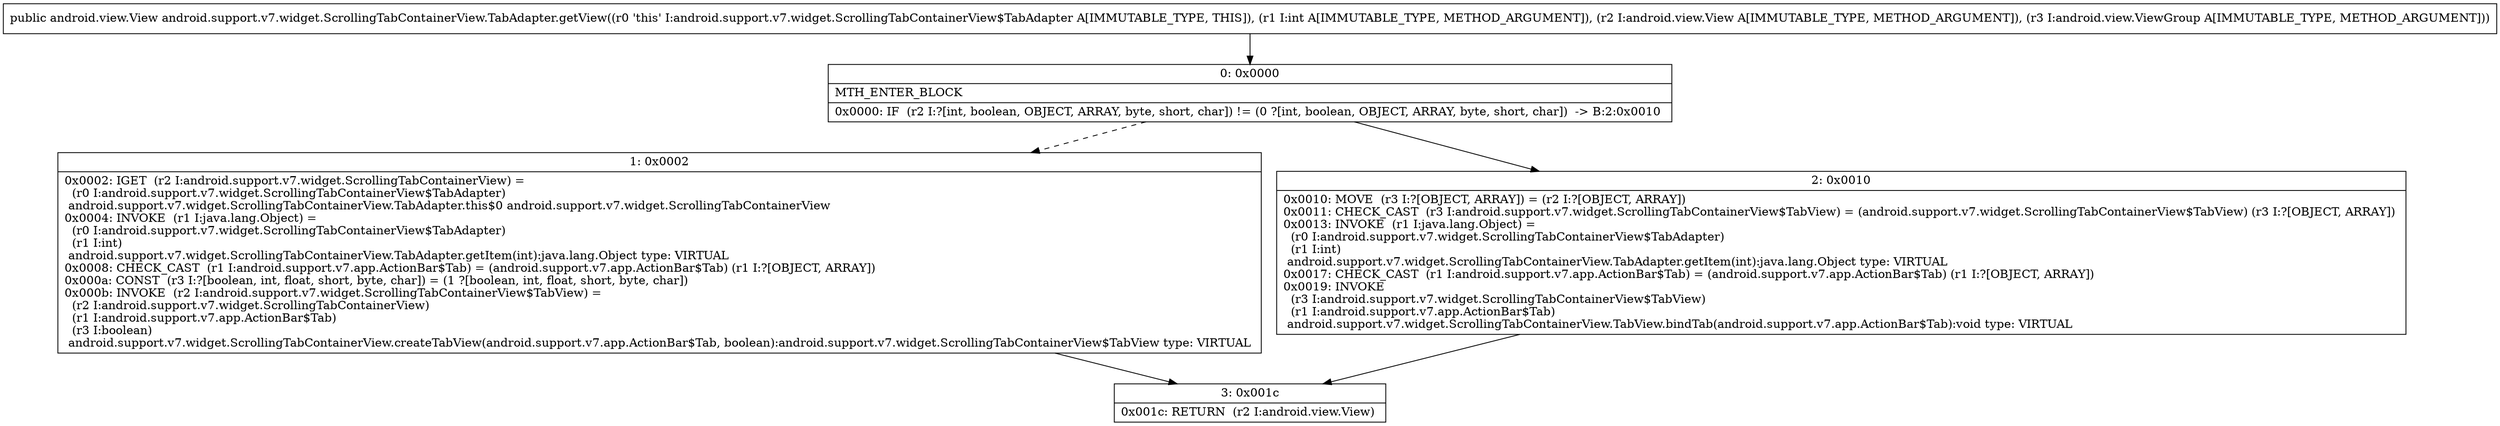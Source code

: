 digraph "CFG forandroid.support.v7.widget.ScrollingTabContainerView.TabAdapter.getView(ILandroid\/view\/View;Landroid\/view\/ViewGroup;)Landroid\/view\/View;" {
Node_0 [shape=record,label="{0\:\ 0x0000|MTH_ENTER_BLOCK\l|0x0000: IF  (r2 I:?[int, boolean, OBJECT, ARRAY, byte, short, char]) != (0 ?[int, boolean, OBJECT, ARRAY, byte, short, char])  \-\> B:2:0x0010 \l}"];
Node_1 [shape=record,label="{1\:\ 0x0002|0x0002: IGET  (r2 I:android.support.v7.widget.ScrollingTabContainerView) = \l  (r0 I:android.support.v7.widget.ScrollingTabContainerView$TabAdapter)\l android.support.v7.widget.ScrollingTabContainerView.TabAdapter.this$0 android.support.v7.widget.ScrollingTabContainerView \l0x0004: INVOKE  (r1 I:java.lang.Object) = \l  (r0 I:android.support.v7.widget.ScrollingTabContainerView$TabAdapter)\l  (r1 I:int)\l android.support.v7.widget.ScrollingTabContainerView.TabAdapter.getItem(int):java.lang.Object type: VIRTUAL \l0x0008: CHECK_CAST  (r1 I:android.support.v7.app.ActionBar$Tab) = (android.support.v7.app.ActionBar$Tab) (r1 I:?[OBJECT, ARRAY]) \l0x000a: CONST  (r3 I:?[boolean, int, float, short, byte, char]) = (1 ?[boolean, int, float, short, byte, char]) \l0x000b: INVOKE  (r2 I:android.support.v7.widget.ScrollingTabContainerView$TabView) = \l  (r2 I:android.support.v7.widget.ScrollingTabContainerView)\l  (r1 I:android.support.v7.app.ActionBar$Tab)\l  (r3 I:boolean)\l android.support.v7.widget.ScrollingTabContainerView.createTabView(android.support.v7.app.ActionBar$Tab, boolean):android.support.v7.widget.ScrollingTabContainerView$TabView type: VIRTUAL \l}"];
Node_2 [shape=record,label="{2\:\ 0x0010|0x0010: MOVE  (r3 I:?[OBJECT, ARRAY]) = (r2 I:?[OBJECT, ARRAY]) \l0x0011: CHECK_CAST  (r3 I:android.support.v7.widget.ScrollingTabContainerView$TabView) = (android.support.v7.widget.ScrollingTabContainerView$TabView) (r3 I:?[OBJECT, ARRAY]) \l0x0013: INVOKE  (r1 I:java.lang.Object) = \l  (r0 I:android.support.v7.widget.ScrollingTabContainerView$TabAdapter)\l  (r1 I:int)\l android.support.v7.widget.ScrollingTabContainerView.TabAdapter.getItem(int):java.lang.Object type: VIRTUAL \l0x0017: CHECK_CAST  (r1 I:android.support.v7.app.ActionBar$Tab) = (android.support.v7.app.ActionBar$Tab) (r1 I:?[OBJECT, ARRAY]) \l0x0019: INVOKE  \l  (r3 I:android.support.v7.widget.ScrollingTabContainerView$TabView)\l  (r1 I:android.support.v7.app.ActionBar$Tab)\l android.support.v7.widget.ScrollingTabContainerView.TabView.bindTab(android.support.v7.app.ActionBar$Tab):void type: VIRTUAL \l}"];
Node_3 [shape=record,label="{3\:\ 0x001c|0x001c: RETURN  (r2 I:android.view.View) \l}"];
MethodNode[shape=record,label="{public android.view.View android.support.v7.widget.ScrollingTabContainerView.TabAdapter.getView((r0 'this' I:android.support.v7.widget.ScrollingTabContainerView$TabAdapter A[IMMUTABLE_TYPE, THIS]), (r1 I:int A[IMMUTABLE_TYPE, METHOD_ARGUMENT]), (r2 I:android.view.View A[IMMUTABLE_TYPE, METHOD_ARGUMENT]), (r3 I:android.view.ViewGroup A[IMMUTABLE_TYPE, METHOD_ARGUMENT])) }"];
MethodNode -> Node_0;
Node_0 -> Node_1[style=dashed];
Node_0 -> Node_2;
Node_1 -> Node_3;
Node_2 -> Node_3;
}

